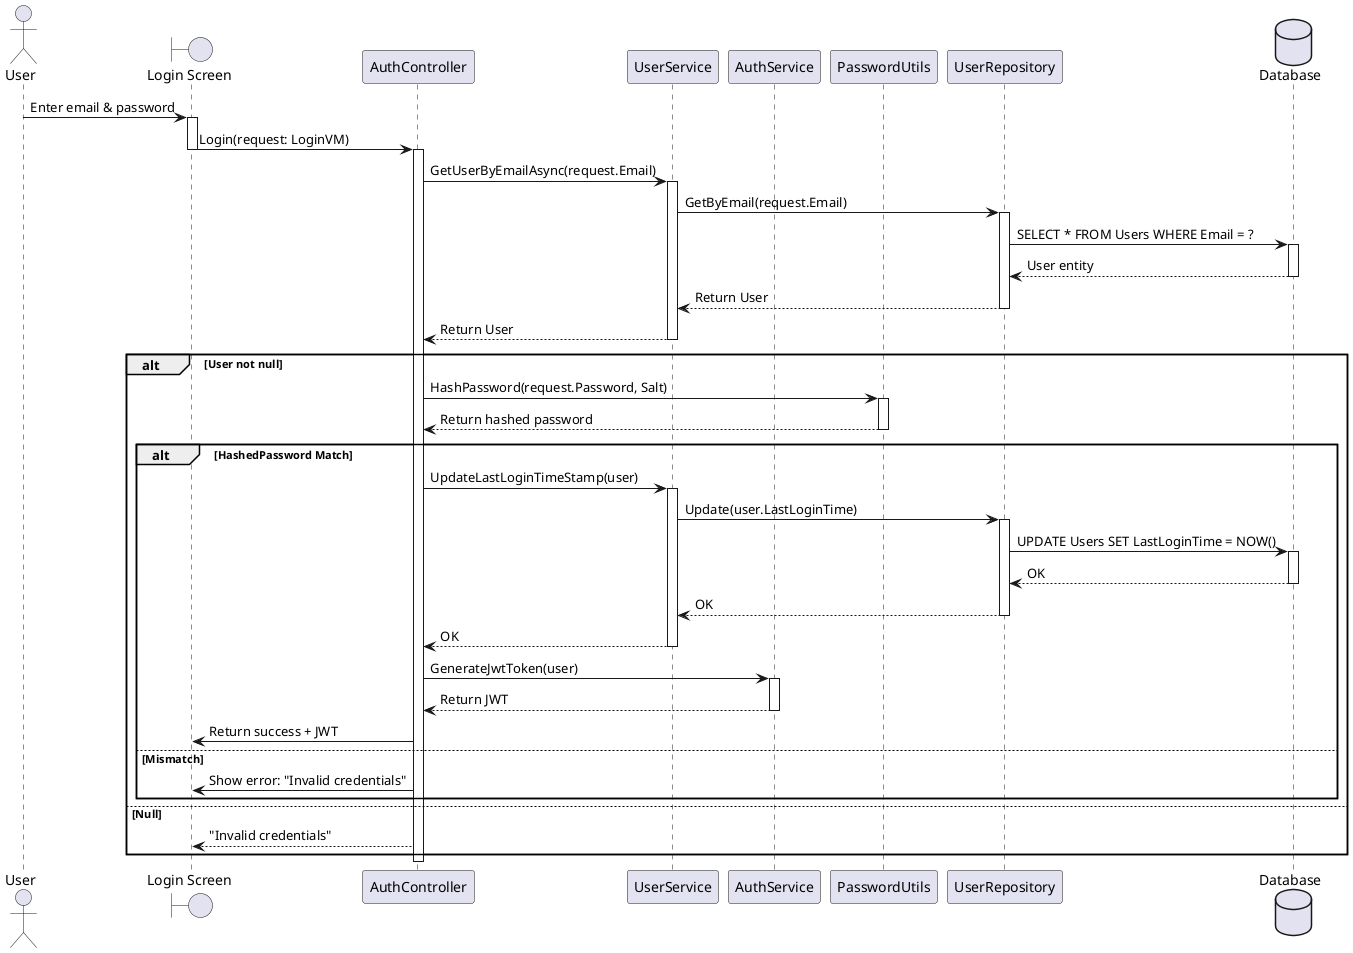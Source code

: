 @startuml
actor User
boundary "Login Screen" as Screen
participant "AuthController" as Controller
participant "UserService" as Service
participant "AuthService" as TokenService
participant "PasswordUtils" as Util
participant "UserRepository" as Repository
database "Database" as DB

User -> Screen : Enter email & password
activate Screen
Screen -> Controller : Login(request: LoginVM)
deactivate Screen
activate Controller

Controller -> Service : GetUserByEmailAsync(request.Email)
activate Service
Service -> Repository : GetByEmail(request.Email)
activate Repository
Repository -> DB : SELECT * FROM Users WHERE Email = ?
activate DB
DB --> Repository : User entity
deactivate DB
Repository --> Service : Return User
deactivate Repository
Service --> Controller : Return User
deactivate Service

alt User not null 
    Controller -> Util : HashPassword(request.Password, Salt)
    activate Util
    Util --> Controller : Return hashed password
    deactivate Util

    alt HashedPassword Match 
        Controller -> Service : UpdateLastLoginTimeStamp(user)
        activate Service
        Service -> Repository : Update(user.LastLoginTime)
        activate Repository
        Repository -> DB : UPDATE Users SET LastLoginTime = NOW()
        activate DB
        DB --> Repository : OK
        deactivate DB
        Repository --> Service : OK
        deactivate Repository
        Service --> Controller : OK
        deactivate Service

        Controller -> TokenService : GenerateJwtToken(user)
        activate TokenService
        TokenService --> Controller : Return JWT
        deactivate TokenService

        Controller -> Screen : Return success + JWT
    else Mismatch
        Controller -> Screen : Show error: "Invalid credentials"
    end
else Null
    Controller --> Screen: "Invalid credentials"
end
deactivate Controller
@enduml
